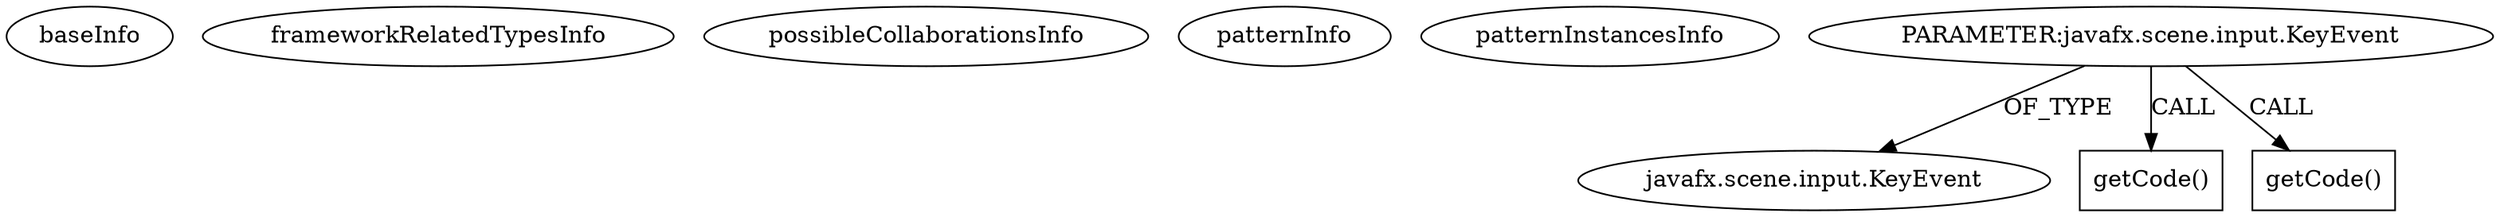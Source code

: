 digraph {
baseInfo[graphId=564,category="pattern",isAnonymous=false,possibleRelation=false]
frameworkRelatedTypesInfo[]
possibleCollaborationsInfo[]
patternInfo[frequency=30.0,patternRootClient=null]
patternInstancesInfo[0="Ellen102-cirkeltje~/Ellen102-cirkeltje/cirkeltje-master/src/testbeweging/TestBeweging.java~void start(javafx.stage.Stage)~409",1="nablex-jfx-control-date~/nablex-jfx-control-date/jfx-control-date-master/src/main/java/be/nabu/jfx/control/date/DatePicker.java~void initialize()~3726",2="UrsKR-fxcalendar~/UrsKR-fxcalendar/fxcalendar-master/src/main/java/com/sai/javafx/calendar/FXCalendar.java~void configureCalendar()~1523",3="suxue-tetris~/suxue-tetris/tetris-master/src/tetris/core/Game.java~void Game(tetris.core.UIController,tetris.core.Option)~4354",4="jeyoon-Snake~/jeyoon-Snake/Snake-master/src/Snake.java~void Snake(World)~3317",5="bianconejo-CEFX~/bianconejo-CEFX/CEFX-master/src/cefx/util/EditingComboCell.java~void updateItem(java.lang.Boolean,boolean)~2169",6="Enriqe-Breaking-Bad-Brick-Breaker~/Enriqe-Breaking-Bad-Brick-Breaker/Breaking-Bad-Brick-Breaker-master/src/bbbrickbreaker/Level.java~void initContent(int)~447",7="bianconejo-CEFX~/bianconejo-CEFX/CEFX-master/src/cefx/util/AutoCompleteComboBoxListener.java~AutoCompleteComboBoxListener~2166",8="glurbi-labifx~/glurbi-labifx/labifx-master/src/main/java/glurbi/labifx/Menu.java~void install(javafx.scene.layout.Pane)~2767",9="Ellen102-cirkeltje~/Ellen102-cirkeltje/cirkeltje-master/src/xml2beeld/vijf.java~void start(javafx.stage.Stage)~418",10="johnwatson11218-cardcitefx~/johnwatson11218-cardcitefx/cardcitefx-master/Cardcite/src/main/java/cardcite/ui/CardCiteMain.java~void start(javafx.stage.Stage)~3359",11="hock323-eventManager~/hock323-eventManager/EventManager-master/src/eventManager/fx/EditingBlindCell.java~void createTextField()~3037",12="miamidade-spook-detector~/miamidade-spook-detector/spook-detector-master/src/gov/miamidade/mediaviewer/MediaViewerPane.java~void initialize()~3630",13="gregory-lyons-voyage-to-venus~/gregory-lyons-voyage-to-venus/voyage-to-venus-master/src/game_gml14/KeyPressedHandler.java~KeyPressedHandler~2819",14="AaronJRubin-javafx-pong~/AaronJRubin-javafx-pong/javafx-pong-master/src/main/java/game/Game.java~void Game(javafx.stage.Stage,int,int,double,boolean,boolean,boolean,boolean)~103",15="hock323-eventManager~/hock323-eventManager/EventManager-master/src/eventManager/fx/EditingIntegerChopCell.java~void createTextField()~3040",16="Ellen102-cirkeltje~/Ellen102-cirkeltje/cirkeltje-master/src/testbeweging/vier.java~void start(javafx.stage.Stage)~413",17="bianconejo-CEFX~/bianconejo-CEFX/CEFX-master/src/cefx/util/AbstractEditableCell.java~void createTextField()~2171",18="Ellen102-cirkeltje~/Ellen102-cirkeltje/cirkeltje-master/src/testbeweging/drie.java~void start(javafx.stage.Stage)~407",19="JASCValentine-BrickBreaker~/JASCValentine-BrickBreaker/BrickBreaker-master/src/brickbreaker/Level.java~void initContent(int)~562",20="syd711-mephisto_fx~/syd711-mephisto_fx/mephisto_fx-master/src/main/java/de/mephisto/radiofx/MephistoRadioFX.java~void addStateListener(javafx.stage.Stage)~4406",21="Ellen102-test2~/Ellen102-test2/test2-master/src/test2/Test2.java~void start(javafx.stage.Stage)~426",22="hock323-eventManager~/hock323-eventManager/EventManager-master/src/eventManager/fx/EditingIntegerPrizeCell.java~void createTextField()~3042",23="Ellen102-cirkeltje~/Ellen102-cirkeltje/cirkeltje-master/src/testbeweging/twee.java~void start(javafx.stage.Stage)~411",24="bianconejo-CEFX~/bianconejo-CEFX/CEFX-master/src/cefx/util/EditingCheckCell.java~void updateItem(java.lang.Boolean,boolean)~2174",25="Ellen102-cirkeltje~/Ellen102-cirkeltje/cirkeltje-master/src/xml2beeld/zes.java~void start(javafx.stage.Stage)~416",26="hock323-eventManager~/hock323-eventManager/EventManager-master/src/eventManager/fx/EditingStringAnnouncementCell.java~void createTextField()~3049"]
6[label="javafx.scene.input.KeyEvent",vertexType="FRAMEWORK_CLASS_TYPE",isFrameworkType=false]
5[label="PARAMETER:javafx.scene.input.KeyEvent",vertexType="PARAMETER_DECLARATION",isFrameworkType=false]
10[label="getCode()",vertexType="INSIDE_CALL",isFrameworkType=false,shape=box]
14[label="getCode()",vertexType="INSIDE_CALL",isFrameworkType=false,shape=box]
5->6[label="OF_TYPE"]
5->14[label="CALL"]
5->10[label="CALL"]
}
